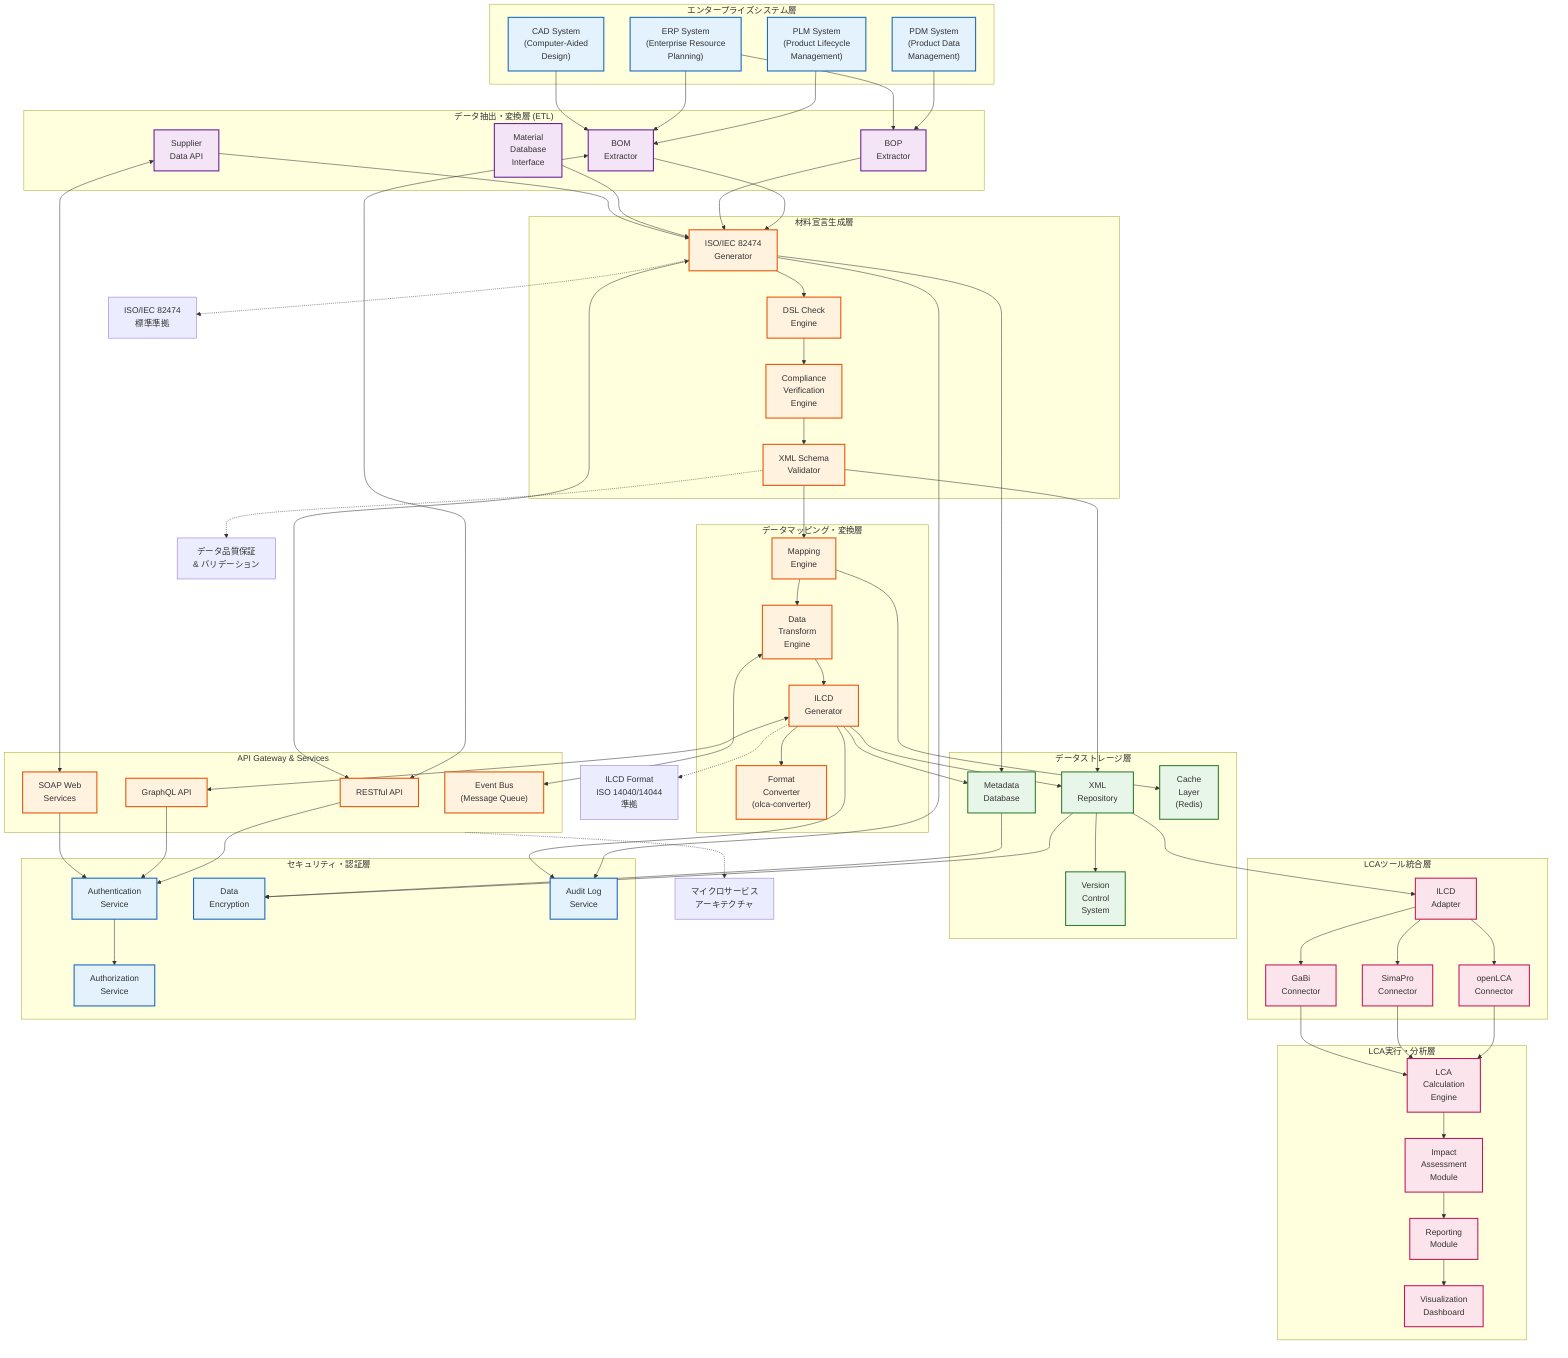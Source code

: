 %% システム統合アーキテクチャ
%% BOM/BOP → ISO/IEC 82474 → ILCD → LCA

graph TB
    %% スタイル定義
    classDef systemLayer fill:#e3f2fd,stroke:#1565c0,stroke-width:2px
    classDef dataLayer fill:#f3e5f5,stroke:#6a1b9a,stroke-width:2px
    classDef apiLayer fill:#fff3e0,stroke:#e65100,stroke-width:2px
    classDef storageLayer fill:#e8f5e9,stroke:#2e7d32,stroke-width:2px
    classDef toolLayer fill:#fce4ec,stroke:#c2185b,stroke-width:2px

    %% エンタープライズシステム層
    subgraph Enterprise["エンタープライズシステム層"]
        PLM["PLM System<br/>(Product Lifecycle<br/>Management)"]:::systemLayer
        ERP["ERP System<br/>(Enterprise Resource<br/>Planning)"]:::systemLayer
        CAD["CAD System<br/>(Computer-Aided<br/>Design)"]:::systemLayer
        PDM["PDM System<br/>(Product Data<br/>Management)"]:::systemLayer
    end

    %% データ抽出・変換層
    subgraph Extract["データ抽出・変換層 (ETL)"]
        BOMExtract["BOM<br/>Extractor"]:::dataLayer
        BOPExtract["BOP<br/>Extractor"]:::dataLayer
        MaterialDB["Material<br/>Database<br/>Interface"]:::dataLayer
        SupplierAPI["Supplier<br/>Data API"]:::dataLayer
    end

    %% 材料宣言生成層
    subgraph MatDeclGen["材料宣言生成層"]
        MDGenerator["ISO/IEC 82474<br/>Generator"]:::apiLayer
        DSLEngine["DSL Check<br/>Engine"]:::apiLayer
        ComplianceEngine["Compliance<br/>Verification<br/>Engine"]:::apiLayer
        XMLValidator["XML Schema<br/>Validator"]:::apiLayer
    end

    %% データマッピング・変換層
    subgraph Mapping["データマッピング・変換層"]
        MappingEngine["Mapping<br/>Engine"]:::apiLayer
        TransformEngine["Data<br/>Transform<br/>Engine"]:::apiLayer
        ILCDGenerator["ILCD<br/>Generator"]:::apiLayer
        FormatConverter["Format<br/>Converter<br/>(olca-converter)"]:::apiLayer
    end

    %% データストレージ層
    subgraph Storage["データストレージ層"]
        XMLRepo["XML<br/>Repository"]:::storageLayer
        MetaDB["Metadata<br/>Database"]:::storageLayer
        VersionControl["Version<br/>Control<br/>System"]:::storageLayer
        CacheLayer["Cache<br/>Layer<br/>(Redis)"]:::storageLayer
    end

    %% LCAツール統合層
    subgraph LCAIntegration["LCAツール統合層"]
        ILCDAdapter["ILCD<br/>Adapter"]:::toolLayer
        OpenLCAConn["openLCA<br/>Connector"]:::toolLayer
        SimaProConn["SimaPro<br/>Connector"]:::toolLayer
        GaBiConn["GaBi<br/>Connector"]:::toolLayer
    end

    %% LCA実行・分析層
    subgraph LCAExec["LCA実行・分析層"]
        LCAEngine["LCA<br/>Calculation<br/>Engine"]:::toolLayer
        ImpactAssess["Impact<br/>Assessment<br/>Module"]:::toolLayer
        Reporting["Reporting<br/>Module"]:::toolLayer
        Visualization["Visualization<br/>Dashboard"]:::toolLayer
    end

    %% APIゲートウェイ層
    subgraph API["API Gateway & Services"]
        RESTful["RESTful API"]:::apiLayer
        GraphQL["GraphQL API"]:::apiLayer
        WebServices["SOAP Web<br/>Services"]:::apiLayer
        EventBus["Event Bus<br/>(Message Queue)"]:::apiLayer
    end

    %% セキュリティ・認証層
    subgraph Security["セキュリティ・認証層"]
        Auth["Authentication<br/>Service"]:::systemLayer
        AuthZ["Authorization<br/>Service"]:::systemLayer
        Encryption["Data<br/>Encryption"]:::systemLayer
        Audit["Audit Log<br/>Service"]:::systemLayer
    end

    %% データフロー接続: 上流から下流へ

    %% エンタープライズ → 抽出
    PLM --> BOMExtract
    ERP --> BOMExtract
    CAD --> BOMExtract
    PDM --> BOPExtract
    ERP --> BOPExtract

    %% 抽出 → 材料宣言生成
    BOMExtract --> MDGenerator
    BOPExtract --> MDGenerator
    MaterialDB --> MDGenerator
    SupplierAPI --> MDGenerator

    %% 材料宣言生成内部フロー
    MDGenerator --> DSLEngine
    DSLEngine --> ComplianceEngine
    ComplianceEngine --> XMLValidator

    %% 材料宣言 → マッピング
    XMLValidator --> MappingEngine
    MappingEngine --> TransformEngine
    TransformEngine --> ILCDGenerator
    ILCDGenerator --> FormatConverter

    %% マッピング → ストレージ
    XMLValidator --> XMLRepo
    ILCDGenerator --> XMLRepo
    MDGenerator --> MetaDB
    ILCDGenerator --> MetaDB
    XMLRepo --> VersionControl
    MappingEngine --> CacheLayer

    %% ストレージ → LCAツール統合
    XMLRepo --> ILCDAdapter
    ILCDAdapter --> OpenLCAConn
    ILCDAdapter --> SimaProConn
    ILCDAdapter --> GaBiConn

    %% LCAツール統合 → LCA実行
    OpenLCAConn --> LCAEngine
    SimaProConn --> LCAEngine
    GaBiConn --> LCAEngine

    LCAEngine --> ImpactAssess
    ImpactAssess --> Reporting
    Reporting --> Visualization

    %% APIゲートウェイ接続
    BOMExtract <--> RESTful
    MDGenerator <--> RESTful
    ILCDGenerator <--> GraphQL
    SupplierAPI <--> WebServices
    TransformEngine <--> EventBus

    %% セキュリティ層の統合
    RESTful --> Auth
    GraphQL --> Auth
    WebServices --> Auth
    Auth --> AuthZ
    XMLRepo --> Encryption
    MetaDB --> Encryption
    MDGenerator --> Audit
    ILCDGenerator --> Audit

    %% 注釈とメモ
    note1["ISO/IEC 82474<br/>標準準拠"]
    note2["ILCD Format<br/>ISO 14040/14044<br/>準拠"]
    note3["マイクロサービス<br/>アーキテクチャ"]
    note4["データ品質保証<br/>& バリデーション"]

    MDGenerator -.-> note1
    ILCDGenerator -.-> note2
    API -.-> note3
    XMLValidator -.-> note4